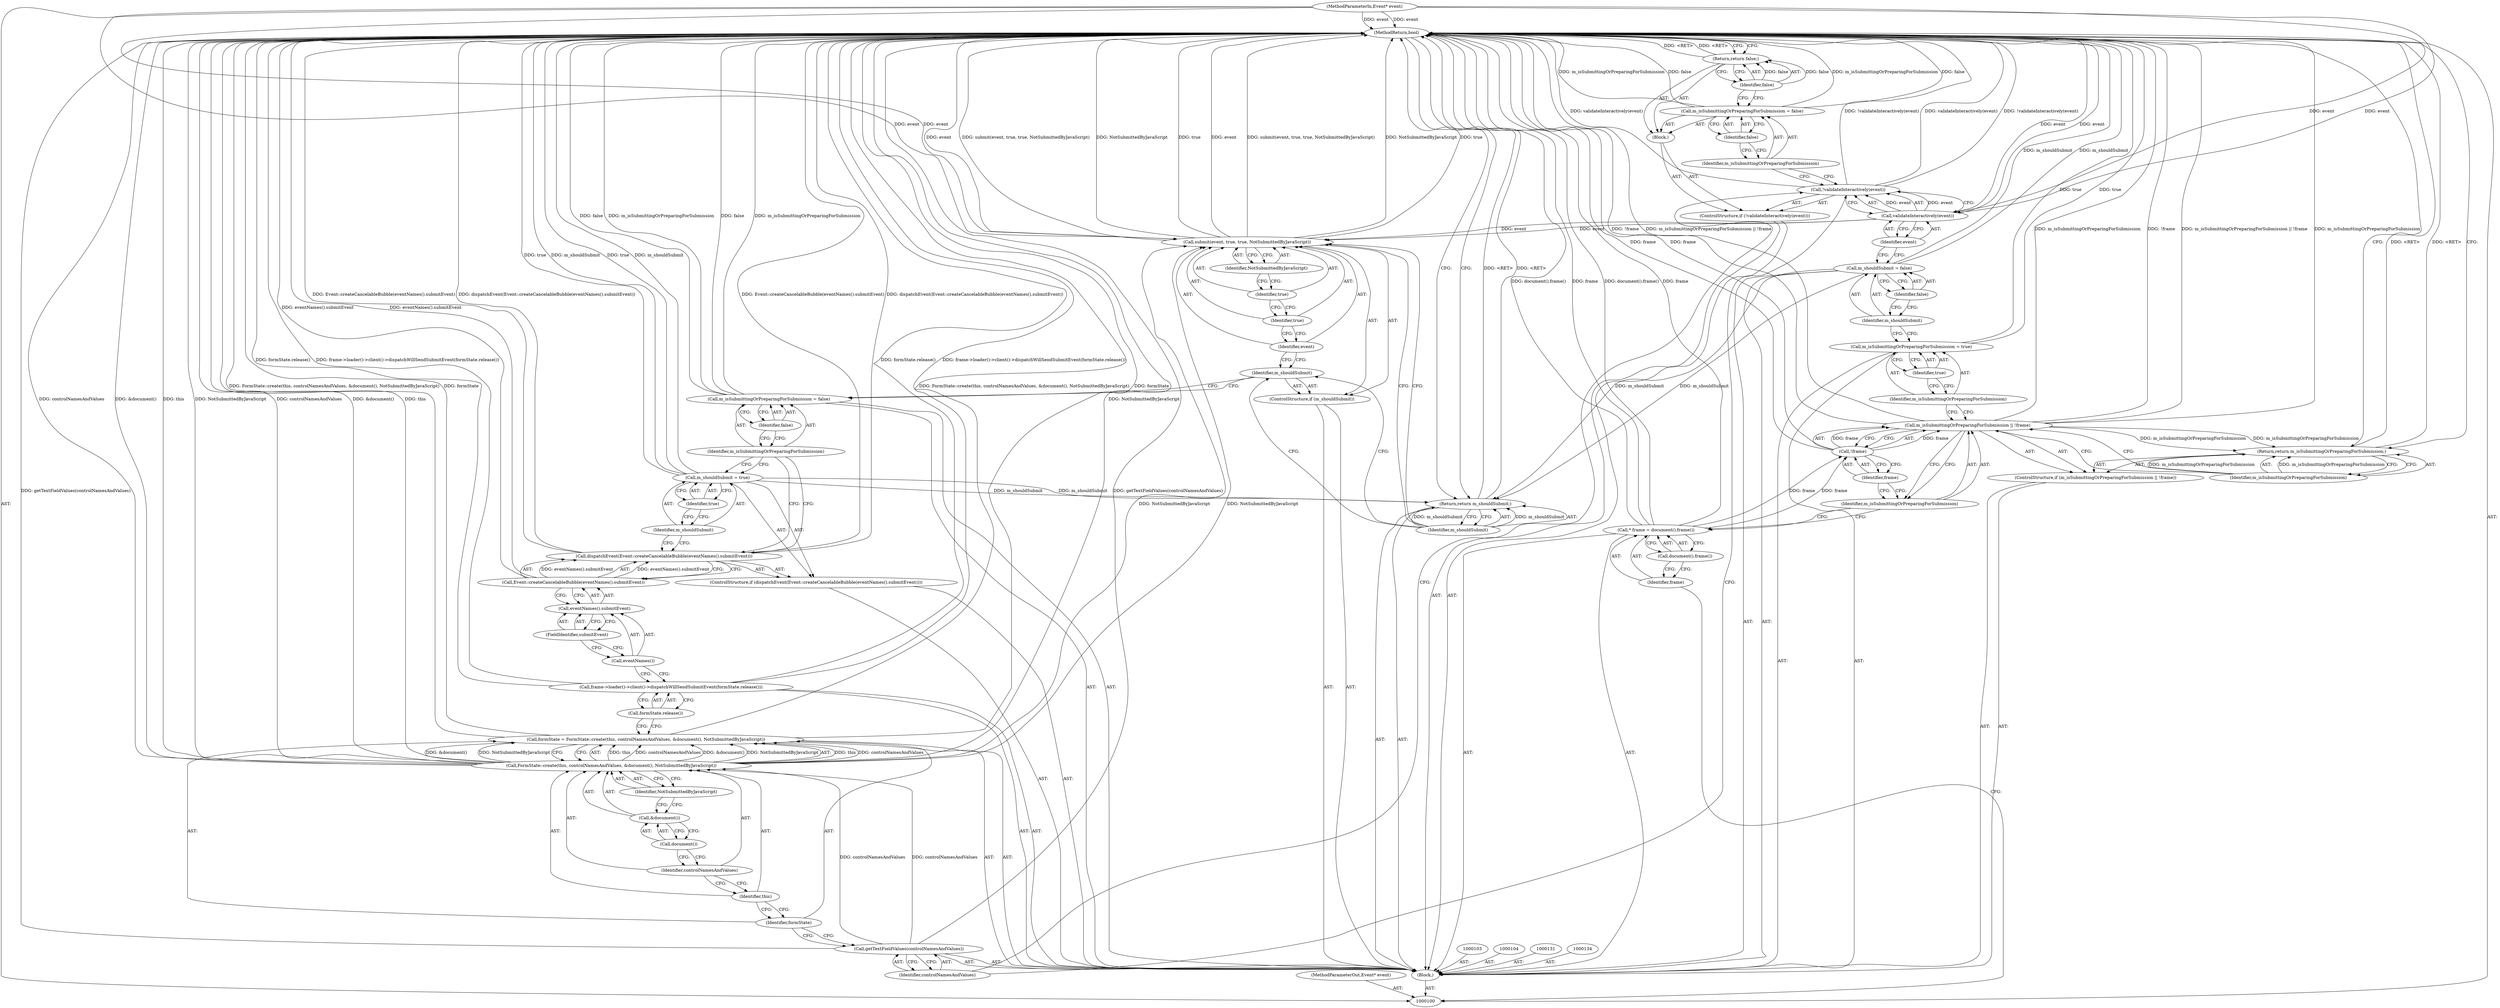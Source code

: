 digraph "0_Chrome_4d77eed905ce1d00361282e8822a2a3be61d25c0" {
"1000166" [label="(MethodReturn,bool)"];
"1000101" [label="(MethodParameterIn,Event* event)"];
"1000245" [label="(MethodParameterOut,Event* event)"];
"1000124" [label="(Identifier,event)"];
"1000125" [label="(Block,)"];
"1000121" [label="(ControlStructure,if (!validateInteractively(event)))"];
"1000122" [label="(Call,!validateInteractively(event))"];
"1000123" [label="(Call,validateInteractively(event))"];
"1000128" [label="(Identifier,false)"];
"1000126" [label="(Call,m_isSubmittingOrPreparingForSubmission = false)"];
"1000127" [label="(Identifier,m_isSubmittingOrPreparingForSubmission)"];
"1000130" [label="(Identifier,false)"];
"1000129" [label="(Return,return false;)"];
"1000133" [label="(Identifier,controlNamesAndValues)"];
"1000132" [label="(Call,getTextFieldValues(controlNamesAndValues))"];
"1000135" [label="(Call,formState = FormState::create(this, controlNamesAndValues, &document(), NotSubmittedByJavaScript))"];
"1000136" [label="(Identifier,formState)"];
"1000137" [label="(Call,FormState::create(this, controlNamesAndValues, &document(), NotSubmittedByJavaScript))"];
"1000138" [label="(Identifier,this)"];
"1000139" [label="(Identifier,controlNamesAndValues)"];
"1000140" [label="(Call,&document())"];
"1000141" [label="(Call,document())"];
"1000142" [label="(Identifier,NotSubmittedByJavaScript)"];
"1000143" [label="(Call,frame->loader()->client()->dispatchWillSendSubmitEvent(formState.release()))"];
"1000144" [label="(Call,formState.release())"];
"1000102" [label="(Block,)"];
"1000147" [label="(Call,Event::createCancelableBubble(eventNames().submitEvent))"];
"1000145" [label="(ControlStructure,if (dispatchEvent(Event::createCancelableBubble(eventNames().submitEvent))))"];
"1000148" [label="(Call,eventNames().submitEvent)"];
"1000149" [label="(Call,eventNames())"];
"1000150" [label="(FieldIdentifier,submitEvent)"];
"1000146" [label="(Call,dispatchEvent(Event::createCancelableBubble(eventNames().submitEvent)))"];
"1000153" [label="(Identifier,true)"];
"1000151" [label="(Call,m_shouldSubmit = true)"];
"1000152" [label="(Identifier,m_shouldSubmit)"];
"1000154" [label="(Call,m_isSubmittingOrPreparingForSubmission = false)"];
"1000155" [label="(Identifier,m_isSubmittingOrPreparingForSubmission)"];
"1000156" [label="(Identifier,false)"];
"1000157" [label="(ControlStructure,if (m_shouldSubmit))"];
"1000158" [label="(Identifier,m_shouldSubmit)"];
"1000160" [label="(Identifier,event)"];
"1000161" [label="(Identifier,true)"];
"1000162" [label="(Identifier,true)"];
"1000163" [label="(Identifier,NotSubmittedByJavaScript)"];
"1000159" [label="(Call,submit(event, true, true, NotSubmittedByJavaScript))"];
"1000165" [label="(Identifier,m_shouldSubmit)"];
"1000164" [label="(Return,return m_shouldSubmit;)"];
"1000105" [label="(Call,* frame = document().frame())"];
"1000106" [label="(Identifier,frame)"];
"1000107" [label="(Call,document().frame())"];
"1000108" [label="(ControlStructure,if (m_isSubmittingOrPreparingForSubmission || !frame))"];
"1000111" [label="(Call,!frame)"];
"1000112" [label="(Identifier,frame)"];
"1000109" [label="(Call,m_isSubmittingOrPreparingForSubmission || !frame)"];
"1000110" [label="(Identifier,m_isSubmittingOrPreparingForSubmission)"];
"1000114" [label="(Identifier,m_isSubmittingOrPreparingForSubmission)"];
"1000113" [label="(Return,return m_isSubmittingOrPreparingForSubmission;)"];
"1000115" [label="(Call,m_isSubmittingOrPreparingForSubmission = true)"];
"1000116" [label="(Identifier,m_isSubmittingOrPreparingForSubmission)"];
"1000117" [label="(Identifier,true)"];
"1000120" [label="(Identifier,false)"];
"1000118" [label="(Call,m_shouldSubmit = false)"];
"1000119" [label="(Identifier,m_shouldSubmit)"];
"1000166" -> "1000100"  [label="AST: "];
"1000166" -> "1000113"  [label="CFG: "];
"1000166" -> "1000129"  [label="CFG: "];
"1000166" -> "1000164"  [label="CFG: "];
"1000129" -> "1000166"  [label="DDG: <RET>"];
"1000137" -> "1000166"  [label="DDG: NotSubmittedByJavaScript"];
"1000137" -> "1000166"  [label="DDG: controlNamesAndValues"];
"1000137" -> "1000166"  [label="DDG: &document()"];
"1000137" -> "1000166"  [label="DDG: this"];
"1000159" -> "1000166"  [label="DDG: event"];
"1000159" -> "1000166"  [label="DDG: submit(event, true, true, NotSubmittedByJavaScript)"];
"1000159" -> "1000166"  [label="DDG: NotSubmittedByJavaScript"];
"1000159" -> "1000166"  [label="DDG: true"];
"1000111" -> "1000166"  [label="DDG: frame"];
"1000118" -> "1000166"  [label="DDG: m_shouldSubmit"];
"1000123" -> "1000166"  [label="DDG: event"];
"1000115" -> "1000166"  [label="DDG: true"];
"1000105" -> "1000166"  [label="DDG: document().frame()"];
"1000105" -> "1000166"  [label="DDG: frame"];
"1000122" -> "1000166"  [label="DDG: validateInteractively(event)"];
"1000122" -> "1000166"  [label="DDG: !validateInteractively(event)"];
"1000132" -> "1000166"  [label="DDG: getTextFieldValues(controlNamesAndValues)"];
"1000151" -> "1000166"  [label="DDG: m_shouldSubmit"];
"1000151" -> "1000166"  [label="DDG: true"];
"1000154" -> "1000166"  [label="DDG: m_isSubmittingOrPreparingForSubmission"];
"1000154" -> "1000166"  [label="DDG: false"];
"1000143" -> "1000166"  [label="DDG: formState.release()"];
"1000143" -> "1000166"  [label="DDG: frame->loader()->client()->dispatchWillSendSubmitEvent(formState.release())"];
"1000147" -> "1000166"  [label="DDG: eventNames().submitEvent"];
"1000126" -> "1000166"  [label="DDG: m_isSubmittingOrPreparingForSubmission"];
"1000126" -> "1000166"  [label="DDG: false"];
"1000101" -> "1000166"  [label="DDG: event"];
"1000109" -> "1000166"  [label="DDG: m_isSubmittingOrPreparingForSubmission"];
"1000109" -> "1000166"  [label="DDG: !frame"];
"1000109" -> "1000166"  [label="DDG: m_isSubmittingOrPreparingForSubmission || !frame"];
"1000135" -> "1000166"  [label="DDG: formState"];
"1000135" -> "1000166"  [label="DDG: FormState::create(this, controlNamesAndValues, &document(), NotSubmittedByJavaScript)"];
"1000146" -> "1000166"  [label="DDG: dispatchEvent(Event::createCancelableBubble(eventNames().submitEvent))"];
"1000146" -> "1000166"  [label="DDG: Event::createCancelableBubble(eventNames().submitEvent)"];
"1000164" -> "1000166"  [label="DDG: <RET>"];
"1000113" -> "1000166"  [label="DDG: <RET>"];
"1000101" -> "1000100"  [label="AST: "];
"1000101" -> "1000166"  [label="DDG: event"];
"1000101" -> "1000123"  [label="DDG: event"];
"1000101" -> "1000159"  [label="DDG: event"];
"1000245" -> "1000100"  [label="AST: "];
"1000124" -> "1000123"  [label="AST: "];
"1000124" -> "1000118"  [label="CFG: "];
"1000123" -> "1000124"  [label="CFG: "];
"1000125" -> "1000121"  [label="AST: "];
"1000126" -> "1000125"  [label="AST: "];
"1000129" -> "1000125"  [label="AST: "];
"1000121" -> "1000102"  [label="AST: "];
"1000122" -> "1000121"  [label="AST: "];
"1000125" -> "1000121"  [label="AST: "];
"1000122" -> "1000121"  [label="AST: "];
"1000122" -> "1000123"  [label="CFG: "];
"1000123" -> "1000122"  [label="AST: "];
"1000127" -> "1000122"  [label="CFG: "];
"1000133" -> "1000122"  [label="CFG: "];
"1000122" -> "1000166"  [label="DDG: validateInteractively(event)"];
"1000122" -> "1000166"  [label="DDG: !validateInteractively(event)"];
"1000123" -> "1000122"  [label="DDG: event"];
"1000123" -> "1000122"  [label="AST: "];
"1000123" -> "1000124"  [label="CFG: "];
"1000124" -> "1000123"  [label="AST: "];
"1000122" -> "1000123"  [label="CFG: "];
"1000123" -> "1000166"  [label="DDG: event"];
"1000123" -> "1000122"  [label="DDG: event"];
"1000101" -> "1000123"  [label="DDG: event"];
"1000123" -> "1000159"  [label="DDG: event"];
"1000128" -> "1000126"  [label="AST: "];
"1000128" -> "1000127"  [label="CFG: "];
"1000126" -> "1000128"  [label="CFG: "];
"1000126" -> "1000125"  [label="AST: "];
"1000126" -> "1000128"  [label="CFG: "];
"1000127" -> "1000126"  [label="AST: "];
"1000128" -> "1000126"  [label="AST: "];
"1000130" -> "1000126"  [label="CFG: "];
"1000126" -> "1000166"  [label="DDG: m_isSubmittingOrPreparingForSubmission"];
"1000126" -> "1000166"  [label="DDG: false"];
"1000127" -> "1000126"  [label="AST: "];
"1000127" -> "1000122"  [label="CFG: "];
"1000128" -> "1000127"  [label="CFG: "];
"1000130" -> "1000129"  [label="AST: "];
"1000130" -> "1000126"  [label="CFG: "];
"1000129" -> "1000130"  [label="CFG: "];
"1000130" -> "1000129"  [label="DDG: false"];
"1000129" -> "1000125"  [label="AST: "];
"1000129" -> "1000130"  [label="CFG: "];
"1000130" -> "1000129"  [label="AST: "];
"1000166" -> "1000129"  [label="CFG: "];
"1000129" -> "1000166"  [label="DDG: <RET>"];
"1000130" -> "1000129"  [label="DDG: false"];
"1000133" -> "1000132"  [label="AST: "];
"1000133" -> "1000122"  [label="CFG: "];
"1000132" -> "1000133"  [label="CFG: "];
"1000132" -> "1000102"  [label="AST: "];
"1000132" -> "1000133"  [label="CFG: "];
"1000133" -> "1000132"  [label="AST: "];
"1000136" -> "1000132"  [label="CFG: "];
"1000132" -> "1000166"  [label="DDG: getTextFieldValues(controlNamesAndValues)"];
"1000132" -> "1000137"  [label="DDG: controlNamesAndValues"];
"1000135" -> "1000102"  [label="AST: "];
"1000135" -> "1000137"  [label="CFG: "];
"1000136" -> "1000135"  [label="AST: "];
"1000137" -> "1000135"  [label="AST: "];
"1000144" -> "1000135"  [label="CFG: "];
"1000135" -> "1000166"  [label="DDG: formState"];
"1000135" -> "1000166"  [label="DDG: FormState::create(this, controlNamesAndValues, &document(), NotSubmittedByJavaScript)"];
"1000137" -> "1000135"  [label="DDG: this"];
"1000137" -> "1000135"  [label="DDG: controlNamesAndValues"];
"1000137" -> "1000135"  [label="DDG: &document()"];
"1000137" -> "1000135"  [label="DDG: NotSubmittedByJavaScript"];
"1000136" -> "1000135"  [label="AST: "];
"1000136" -> "1000132"  [label="CFG: "];
"1000138" -> "1000136"  [label="CFG: "];
"1000137" -> "1000135"  [label="AST: "];
"1000137" -> "1000142"  [label="CFG: "];
"1000138" -> "1000137"  [label="AST: "];
"1000139" -> "1000137"  [label="AST: "];
"1000140" -> "1000137"  [label="AST: "];
"1000142" -> "1000137"  [label="AST: "];
"1000135" -> "1000137"  [label="CFG: "];
"1000137" -> "1000166"  [label="DDG: NotSubmittedByJavaScript"];
"1000137" -> "1000166"  [label="DDG: controlNamesAndValues"];
"1000137" -> "1000166"  [label="DDG: &document()"];
"1000137" -> "1000166"  [label="DDG: this"];
"1000137" -> "1000135"  [label="DDG: this"];
"1000137" -> "1000135"  [label="DDG: controlNamesAndValues"];
"1000137" -> "1000135"  [label="DDG: &document()"];
"1000137" -> "1000135"  [label="DDG: NotSubmittedByJavaScript"];
"1000132" -> "1000137"  [label="DDG: controlNamesAndValues"];
"1000137" -> "1000159"  [label="DDG: NotSubmittedByJavaScript"];
"1000138" -> "1000137"  [label="AST: "];
"1000138" -> "1000136"  [label="CFG: "];
"1000139" -> "1000138"  [label="CFG: "];
"1000139" -> "1000137"  [label="AST: "];
"1000139" -> "1000138"  [label="CFG: "];
"1000141" -> "1000139"  [label="CFG: "];
"1000140" -> "1000137"  [label="AST: "];
"1000140" -> "1000141"  [label="CFG: "];
"1000141" -> "1000140"  [label="AST: "];
"1000142" -> "1000140"  [label="CFG: "];
"1000141" -> "1000140"  [label="AST: "];
"1000141" -> "1000139"  [label="CFG: "];
"1000140" -> "1000141"  [label="CFG: "];
"1000142" -> "1000137"  [label="AST: "];
"1000142" -> "1000140"  [label="CFG: "];
"1000137" -> "1000142"  [label="CFG: "];
"1000143" -> "1000102"  [label="AST: "];
"1000143" -> "1000144"  [label="CFG: "];
"1000144" -> "1000143"  [label="AST: "];
"1000149" -> "1000143"  [label="CFG: "];
"1000143" -> "1000166"  [label="DDG: formState.release()"];
"1000143" -> "1000166"  [label="DDG: frame->loader()->client()->dispatchWillSendSubmitEvent(formState.release())"];
"1000144" -> "1000143"  [label="AST: "];
"1000144" -> "1000135"  [label="CFG: "];
"1000143" -> "1000144"  [label="CFG: "];
"1000102" -> "1000100"  [label="AST: "];
"1000103" -> "1000102"  [label="AST: "];
"1000104" -> "1000102"  [label="AST: "];
"1000105" -> "1000102"  [label="AST: "];
"1000108" -> "1000102"  [label="AST: "];
"1000115" -> "1000102"  [label="AST: "];
"1000118" -> "1000102"  [label="AST: "];
"1000121" -> "1000102"  [label="AST: "];
"1000131" -> "1000102"  [label="AST: "];
"1000132" -> "1000102"  [label="AST: "];
"1000134" -> "1000102"  [label="AST: "];
"1000135" -> "1000102"  [label="AST: "];
"1000143" -> "1000102"  [label="AST: "];
"1000145" -> "1000102"  [label="AST: "];
"1000154" -> "1000102"  [label="AST: "];
"1000157" -> "1000102"  [label="AST: "];
"1000164" -> "1000102"  [label="AST: "];
"1000147" -> "1000146"  [label="AST: "];
"1000147" -> "1000148"  [label="CFG: "];
"1000148" -> "1000147"  [label="AST: "];
"1000146" -> "1000147"  [label="CFG: "];
"1000147" -> "1000166"  [label="DDG: eventNames().submitEvent"];
"1000147" -> "1000146"  [label="DDG: eventNames().submitEvent"];
"1000145" -> "1000102"  [label="AST: "];
"1000146" -> "1000145"  [label="AST: "];
"1000151" -> "1000145"  [label="AST: "];
"1000148" -> "1000147"  [label="AST: "];
"1000148" -> "1000150"  [label="CFG: "];
"1000149" -> "1000148"  [label="AST: "];
"1000150" -> "1000148"  [label="AST: "];
"1000147" -> "1000148"  [label="CFG: "];
"1000149" -> "1000148"  [label="AST: "];
"1000149" -> "1000143"  [label="CFG: "];
"1000150" -> "1000149"  [label="CFG: "];
"1000150" -> "1000148"  [label="AST: "];
"1000150" -> "1000149"  [label="CFG: "];
"1000148" -> "1000150"  [label="CFG: "];
"1000146" -> "1000145"  [label="AST: "];
"1000146" -> "1000147"  [label="CFG: "];
"1000147" -> "1000146"  [label="AST: "];
"1000152" -> "1000146"  [label="CFG: "];
"1000155" -> "1000146"  [label="CFG: "];
"1000146" -> "1000166"  [label="DDG: dispatchEvent(Event::createCancelableBubble(eventNames().submitEvent))"];
"1000146" -> "1000166"  [label="DDG: Event::createCancelableBubble(eventNames().submitEvent)"];
"1000147" -> "1000146"  [label="DDG: eventNames().submitEvent"];
"1000153" -> "1000151"  [label="AST: "];
"1000153" -> "1000152"  [label="CFG: "];
"1000151" -> "1000153"  [label="CFG: "];
"1000151" -> "1000145"  [label="AST: "];
"1000151" -> "1000153"  [label="CFG: "];
"1000152" -> "1000151"  [label="AST: "];
"1000153" -> "1000151"  [label="AST: "];
"1000155" -> "1000151"  [label="CFG: "];
"1000151" -> "1000166"  [label="DDG: m_shouldSubmit"];
"1000151" -> "1000166"  [label="DDG: true"];
"1000151" -> "1000164"  [label="DDG: m_shouldSubmit"];
"1000152" -> "1000151"  [label="AST: "];
"1000152" -> "1000146"  [label="CFG: "];
"1000153" -> "1000152"  [label="CFG: "];
"1000154" -> "1000102"  [label="AST: "];
"1000154" -> "1000156"  [label="CFG: "];
"1000155" -> "1000154"  [label="AST: "];
"1000156" -> "1000154"  [label="AST: "];
"1000158" -> "1000154"  [label="CFG: "];
"1000154" -> "1000166"  [label="DDG: m_isSubmittingOrPreparingForSubmission"];
"1000154" -> "1000166"  [label="DDG: false"];
"1000155" -> "1000154"  [label="AST: "];
"1000155" -> "1000151"  [label="CFG: "];
"1000155" -> "1000146"  [label="CFG: "];
"1000156" -> "1000155"  [label="CFG: "];
"1000156" -> "1000154"  [label="AST: "];
"1000156" -> "1000155"  [label="CFG: "];
"1000154" -> "1000156"  [label="CFG: "];
"1000157" -> "1000102"  [label="AST: "];
"1000158" -> "1000157"  [label="AST: "];
"1000159" -> "1000157"  [label="AST: "];
"1000158" -> "1000157"  [label="AST: "];
"1000158" -> "1000154"  [label="CFG: "];
"1000160" -> "1000158"  [label="CFG: "];
"1000165" -> "1000158"  [label="CFG: "];
"1000160" -> "1000159"  [label="AST: "];
"1000160" -> "1000158"  [label="CFG: "];
"1000161" -> "1000160"  [label="CFG: "];
"1000161" -> "1000159"  [label="AST: "];
"1000161" -> "1000160"  [label="CFG: "];
"1000162" -> "1000161"  [label="CFG: "];
"1000162" -> "1000159"  [label="AST: "];
"1000162" -> "1000161"  [label="CFG: "];
"1000163" -> "1000162"  [label="CFG: "];
"1000163" -> "1000159"  [label="AST: "];
"1000163" -> "1000162"  [label="CFG: "];
"1000159" -> "1000163"  [label="CFG: "];
"1000159" -> "1000157"  [label="AST: "];
"1000159" -> "1000163"  [label="CFG: "];
"1000160" -> "1000159"  [label="AST: "];
"1000161" -> "1000159"  [label="AST: "];
"1000162" -> "1000159"  [label="AST: "];
"1000163" -> "1000159"  [label="AST: "];
"1000165" -> "1000159"  [label="CFG: "];
"1000159" -> "1000166"  [label="DDG: event"];
"1000159" -> "1000166"  [label="DDG: submit(event, true, true, NotSubmittedByJavaScript)"];
"1000159" -> "1000166"  [label="DDG: NotSubmittedByJavaScript"];
"1000159" -> "1000166"  [label="DDG: true"];
"1000123" -> "1000159"  [label="DDG: event"];
"1000101" -> "1000159"  [label="DDG: event"];
"1000137" -> "1000159"  [label="DDG: NotSubmittedByJavaScript"];
"1000165" -> "1000164"  [label="AST: "];
"1000165" -> "1000159"  [label="CFG: "];
"1000165" -> "1000158"  [label="CFG: "];
"1000164" -> "1000165"  [label="CFG: "];
"1000165" -> "1000164"  [label="DDG: m_shouldSubmit"];
"1000164" -> "1000102"  [label="AST: "];
"1000164" -> "1000165"  [label="CFG: "];
"1000165" -> "1000164"  [label="AST: "];
"1000166" -> "1000164"  [label="CFG: "];
"1000164" -> "1000166"  [label="DDG: <RET>"];
"1000165" -> "1000164"  [label="DDG: m_shouldSubmit"];
"1000151" -> "1000164"  [label="DDG: m_shouldSubmit"];
"1000118" -> "1000164"  [label="DDG: m_shouldSubmit"];
"1000105" -> "1000102"  [label="AST: "];
"1000105" -> "1000107"  [label="CFG: "];
"1000106" -> "1000105"  [label="AST: "];
"1000107" -> "1000105"  [label="AST: "];
"1000110" -> "1000105"  [label="CFG: "];
"1000105" -> "1000166"  [label="DDG: document().frame()"];
"1000105" -> "1000166"  [label="DDG: frame"];
"1000105" -> "1000111"  [label="DDG: frame"];
"1000106" -> "1000105"  [label="AST: "];
"1000106" -> "1000100"  [label="CFG: "];
"1000107" -> "1000106"  [label="CFG: "];
"1000107" -> "1000105"  [label="AST: "];
"1000107" -> "1000106"  [label="CFG: "];
"1000105" -> "1000107"  [label="CFG: "];
"1000108" -> "1000102"  [label="AST: "];
"1000109" -> "1000108"  [label="AST: "];
"1000113" -> "1000108"  [label="AST: "];
"1000111" -> "1000109"  [label="AST: "];
"1000111" -> "1000112"  [label="CFG: "];
"1000112" -> "1000111"  [label="AST: "];
"1000109" -> "1000111"  [label="CFG: "];
"1000111" -> "1000166"  [label="DDG: frame"];
"1000111" -> "1000109"  [label="DDG: frame"];
"1000105" -> "1000111"  [label="DDG: frame"];
"1000112" -> "1000111"  [label="AST: "];
"1000112" -> "1000110"  [label="CFG: "];
"1000111" -> "1000112"  [label="CFG: "];
"1000109" -> "1000108"  [label="AST: "];
"1000109" -> "1000110"  [label="CFG: "];
"1000109" -> "1000111"  [label="CFG: "];
"1000110" -> "1000109"  [label="AST: "];
"1000111" -> "1000109"  [label="AST: "];
"1000114" -> "1000109"  [label="CFG: "];
"1000116" -> "1000109"  [label="CFG: "];
"1000109" -> "1000166"  [label="DDG: m_isSubmittingOrPreparingForSubmission"];
"1000109" -> "1000166"  [label="DDG: !frame"];
"1000109" -> "1000166"  [label="DDG: m_isSubmittingOrPreparingForSubmission || !frame"];
"1000111" -> "1000109"  [label="DDG: frame"];
"1000109" -> "1000113"  [label="DDG: m_isSubmittingOrPreparingForSubmission"];
"1000110" -> "1000109"  [label="AST: "];
"1000110" -> "1000105"  [label="CFG: "];
"1000112" -> "1000110"  [label="CFG: "];
"1000109" -> "1000110"  [label="CFG: "];
"1000114" -> "1000113"  [label="AST: "];
"1000114" -> "1000109"  [label="CFG: "];
"1000113" -> "1000114"  [label="CFG: "];
"1000114" -> "1000113"  [label="DDG: m_isSubmittingOrPreparingForSubmission"];
"1000113" -> "1000108"  [label="AST: "];
"1000113" -> "1000114"  [label="CFG: "];
"1000114" -> "1000113"  [label="AST: "];
"1000166" -> "1000113"  [label="CFG: "];
"1000113" -> "1000166"  [label="DDG: <RET>"];
"1000114" -> "1000113"  [label="DDG: m_isSubmittingOrPreparingForSubmission"];
"1000109" -> "1000113"  [label="DDG: m_isSubmittingOrPreparingForSubmission"];
"1000115" -> "1000102"  [label="AST: "];
"1000115" -> "1000117"  [label="CFG: "];
"1000116" -> "1000115"  [label="AST: "];
"1000117" -> "1000115"  [label="AST: "];
"1000119" -> "1000115"  [label="CFG: "];
"1000115" -> "1000166"  [label="DDG: true"];
"1000116" -> "1000115"  [label="AST: "];
"1000116" -> "1000109"  [label="CFG: "];
"1000117" -> "1000116"  [label="CFG: "];
"1000117" -> "1000115"  [label="AST: "];
"1000117" -> "1000116"  [label="CFG: "];
"1000115" -> "1000117"  [label="CFG: "];
"1000120" -> "1000118"  [label="AST: "];
"1000120" -> "1000119"  [label="CFG: "];
"1000118" -> "1000120"  [label="CFG: "];
"1000118" -> "1000102"  [label="AST: "];
"1000118" -> "1000120"  [label="CFG: "];
"1000119" -> "1000118"  [label="AST: "];
"1000120" -> "1000118"  [label="AST: "];
"1000124" -> "1000118"  [label="CFG: "];
"1000118" -> "1000166"  [label="DDG: m_shouldSubmit"];
"1000118" -> "1000164"  [label="DDG: m_shouldSubmit"];
"1000119" -> "1000118"  [label="AST: "];
"1000119" -> "1000115"  [label="CFG: "];
"1000120" -> "1000119"  [label="CFG: "];
}
